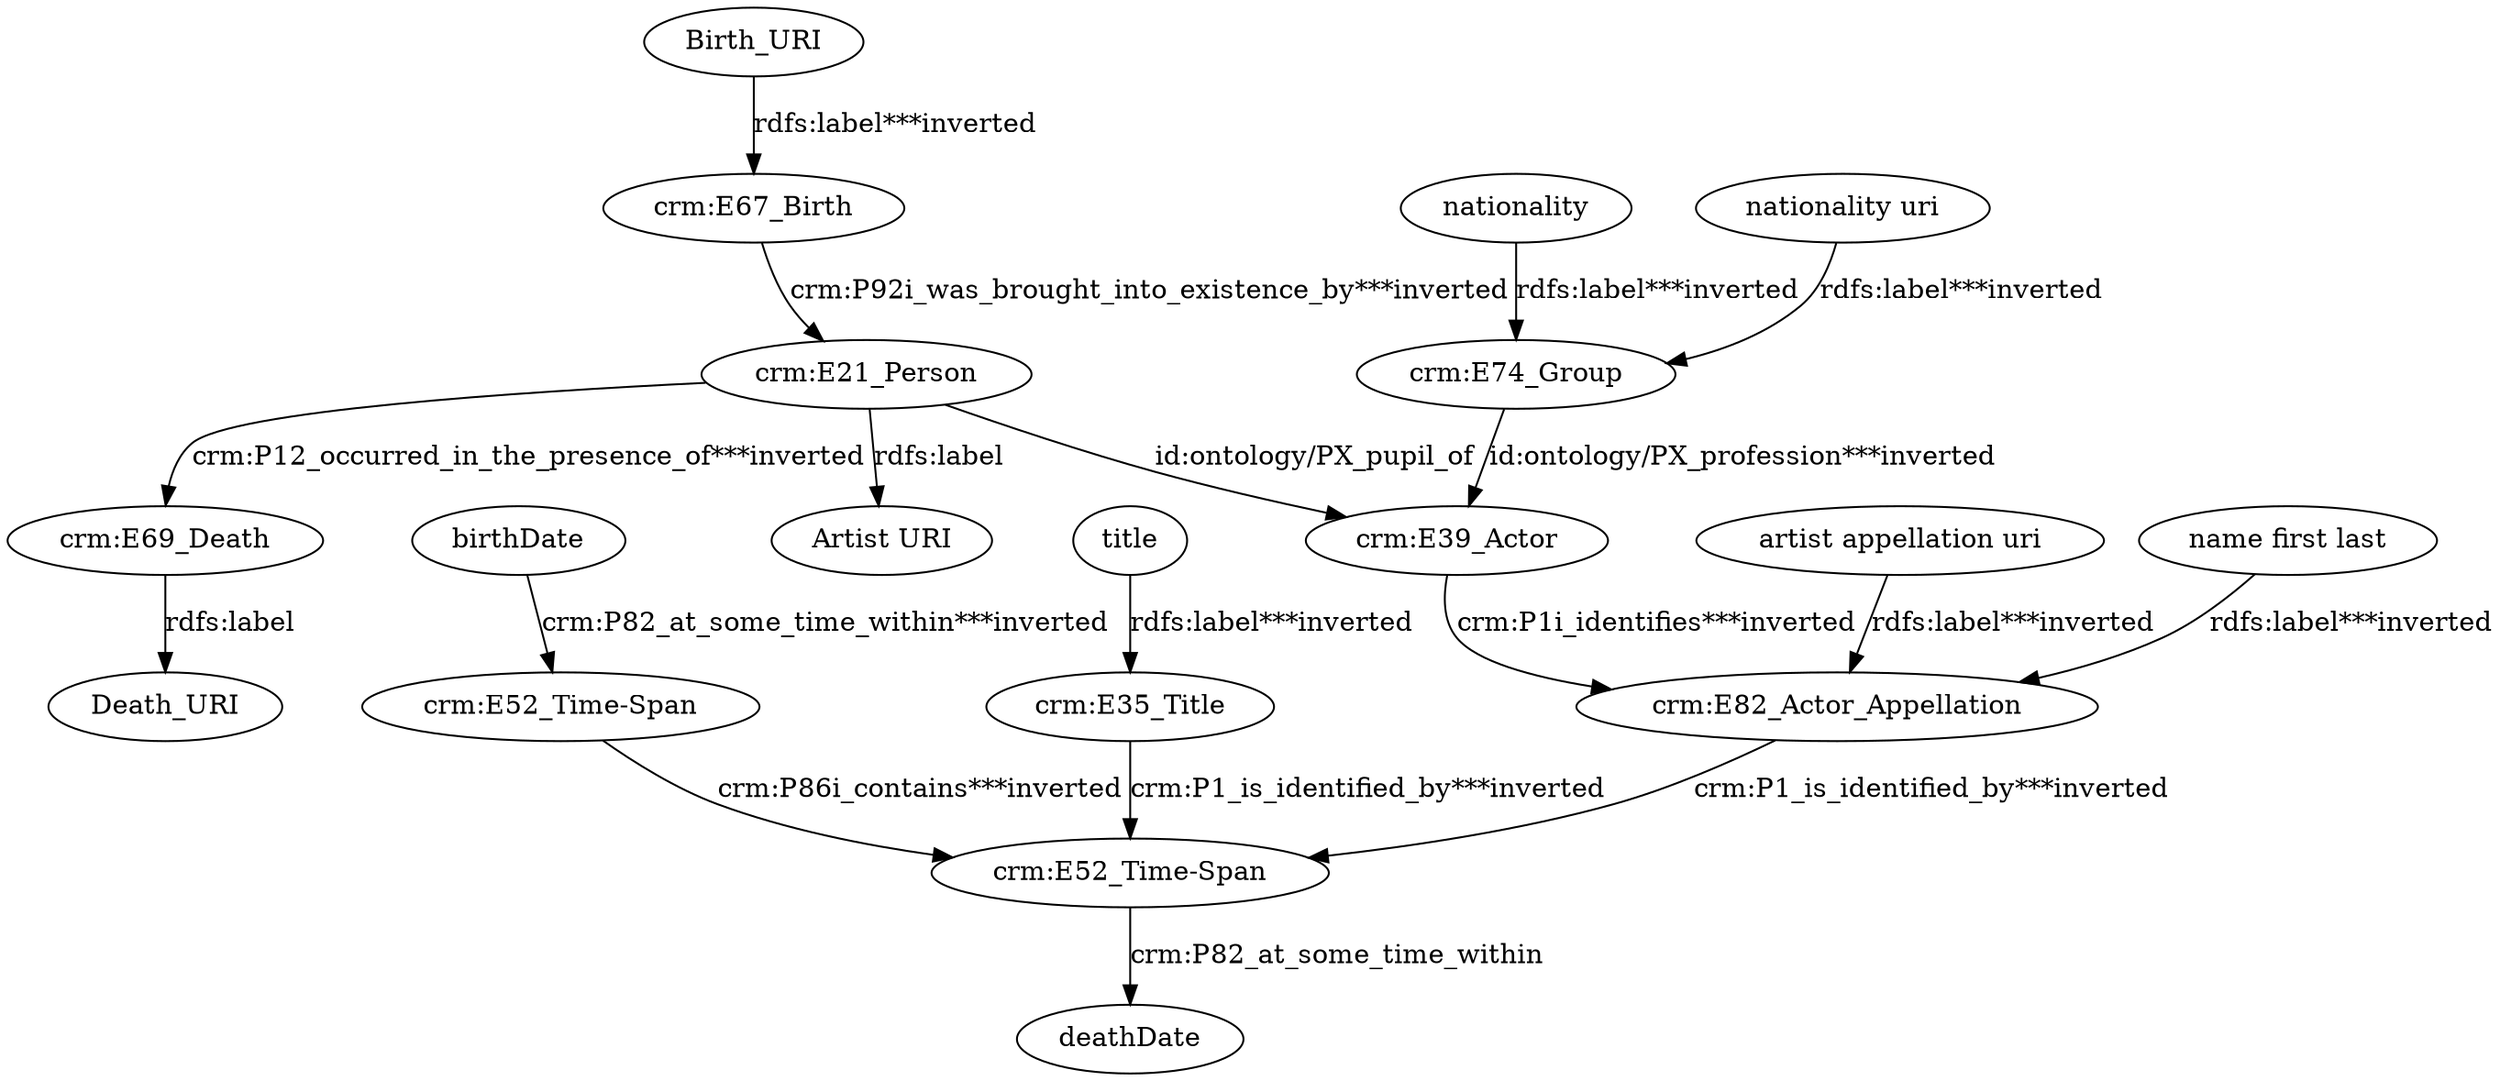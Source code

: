 digraph {
  Birth_URI [type=attribute_name,label=Birth_URI]
  "crm:E67_Birth1" [type=class_uri,label="crm:E67_Birth"]
  "artist appellation uri" [type=attribute_name,label="artist appellation uri"]
  "crm:E82_Actor_Appellation1" [type=class_uri,label="crm:E82_Actor_Appellation"]
  birthDate [type=attribute_name,label=birthDate]
  "crm:E52_Time-Span1" [type=class_uri,label="crm:E52_Time-Span"]
  "crm:E21_Person1" [type=class_uri,label="crm:E21_Person"]
  "Artist URI" [type=attribute_name,label="Artist URI"]
  "crm:E39_Actor" [type=class_uri,label="crm:E39_Actor"]
  "crm:E69_Death1" [type=class_uri,label="crm:E69_Death"]
  "crm:E35_Title1" [type=class_uri,label="crm:E35_Title"]
  "crm:E52_Time-Span2" [type=class_uri,label="crm:E52_Time-Span"]
  deathDate [type=attribute_name,label=deathDate]
  Death_URI [type=attribute_name,label=Death_URI]
  "crm:E74_Group1" [type=class_uri,label="crm:E74_Group"]
  "name first last" [type=attribute_name,label="name first last"]
  "nationality uri" [type=attribute_name,label="nationality uri"]
  nationality [type=attribute_name,label=nationality]
  title [type=attribute_name,label=title]
  Birth_URI -> "crm:E67_Birth1" [type=st_property_uri,label="rdfs:label***inverted"]
  "artist appellation uri" -> "crm:E82_Actor_Appellation1" [type=st_property_uri,label="rdfs:label***inverted"]
  birthDate -> "crm:E52_Time-Span1" [type=st_property_uri,label="crm:P82_at_some_time_within***inverted"]
  "crm:E21_Person1" -> "Artist URI" [label="rdfs:label",type=st_property_uri]
  "crm:E21_Person1" -> "crm:E39_Actor" [label="id:ontology/PX_pupil_of",type=direct_property_uri]
  "crm:E21_Person1" -> "crm:E69_Death1" [type=inherited,label="crm:P12_occurred_in_the_presence_of***inverted"]
  "crm:E35_Title1" -> "crm:E52_Time-Span2" [type=inherited,label="crm:P1_is_identified_by***inverted"]
  "crm:E39_Actor" -> "crm:E82_Actor_Appellation1" [type=inherited,label="crm:P1i_identifies***inverted"]
  "crm:E52_Time-Span1" -> "crm:E52_Time-Span2" [type=direct_property_uri,label="crm:P86i_contains***inverted"]
  "crm:E52_Time-Span2" -> deathDate [label="crm:P82_at_some_time_within",type=st_property_uri]
  "crm:E67_Birth1" -> "crm:E21_Person1" [type=inherited,label="crm:P92i_was_brought_into_existence_by***inverted"]
  "crm:E69_Death1" -> Death_URI [label="rdfs:label",type=st_property_uri]
  "crm:E74_Group1" -> "crm:E39_Actor" [type=direct_property_uri,label="id:ontology/PX_profession***inverted"]
  "crm:E82_Actor_Appellation1" -> "crm:E52_Time-Span2" [type=inherited,label="crm:P1_is_identified_by***inverted"]
  "name first last" -> "crm:E82_Actor_Appellation1" [type=st_property_uri,label="rdfs:label***inverted"]
  "nationality uri" -> "crm:E74_Group1" [type=st_property_uri,label="rdfs:label***inverted"]
  nationality -> "crm:E74_Group1" [type=st_property_uri,label="rdfs:label***inverted"]
  title -> "crm:E35_Title1" [type=st_property_uri,label="rdfs:label***inverted"]
}
